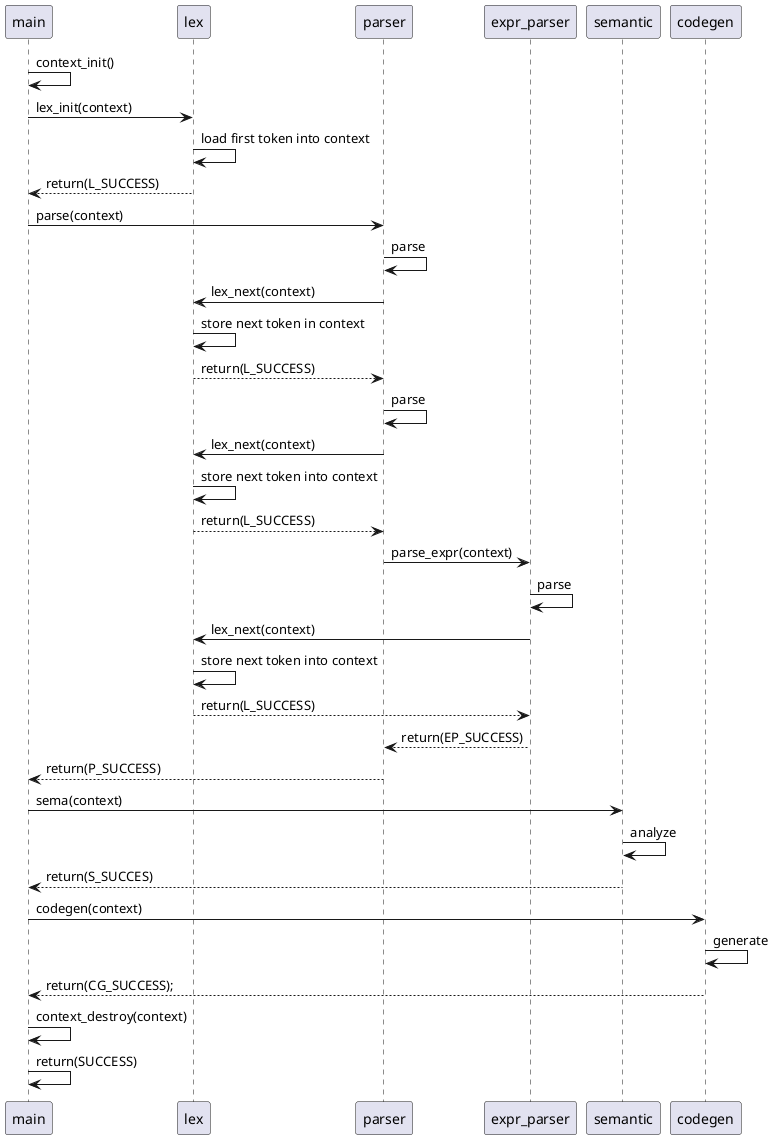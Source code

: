 @startuml

main -> main : context_init()
main -> lex : lex_init(context)
lex -> lex : load first token into context
lex --> main : return(L_SUCCESS)
main -> parser : parse(context)
parser -> parser : parse
parser -> lex : lex_next(context)
lex -> lex : store next token in context
lex --> parser : return(L_SUCCESS)
parser -> parser : parse
parser -> lex : lex_next(context)
lex -> lex : store next token into context
lex --> parser : return(L_SUCCESS)
parser -> expr_parser : parse_expr(context)
expr_parser -> expr_parser : parse
expr_parser -> lex : lex_next(context)
lex -> lex : store next token into context
lex --> expr_parser : return(L_SUCCESS)
expr_parser --> parser : return(EP_SUCCESS)
parser --> main : return(P_SUCCESS)
main -> semantic : sema(context)
semantic -> semantic : analyze
semantic --> main : return(S_SUCCES)
main -> codegen : codegen(context)
codegen -> codegen : generate
codegen --> main : return(CG_SUCCESS);
main -> main : context_destroy(context)
main -> main : return(SUCCESS)

@enduml
